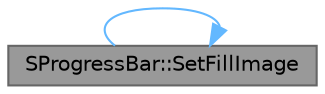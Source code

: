 digraph "SProgressBar::SetFillImage"
{
 // INTERACTIVE_SVG=YES
 // LATEX_PDF_SIZE
  bgcolor="transparent";
  edge [fontname=Helvetica,fontsize=10,labelfontname=Helvetica,labelfontsize=10];
  node [fontname=Helvetica,fontsize=10,shape=box,height=0.2,width=0.4];
  rankdir="LR";
  Node1 [id="Node000001",label="SProgressBar::SetFillImage",height=0.2,width=0.4,color="gray40", fillcolor="grey60", style="filled", fontcolor="black",tooltip="See attribute FillImage."];
  Node1 -> Node1 [id="edge1_Node000001_Node000001",color="steelblue1",style="solid",tooltip=" "];
}
